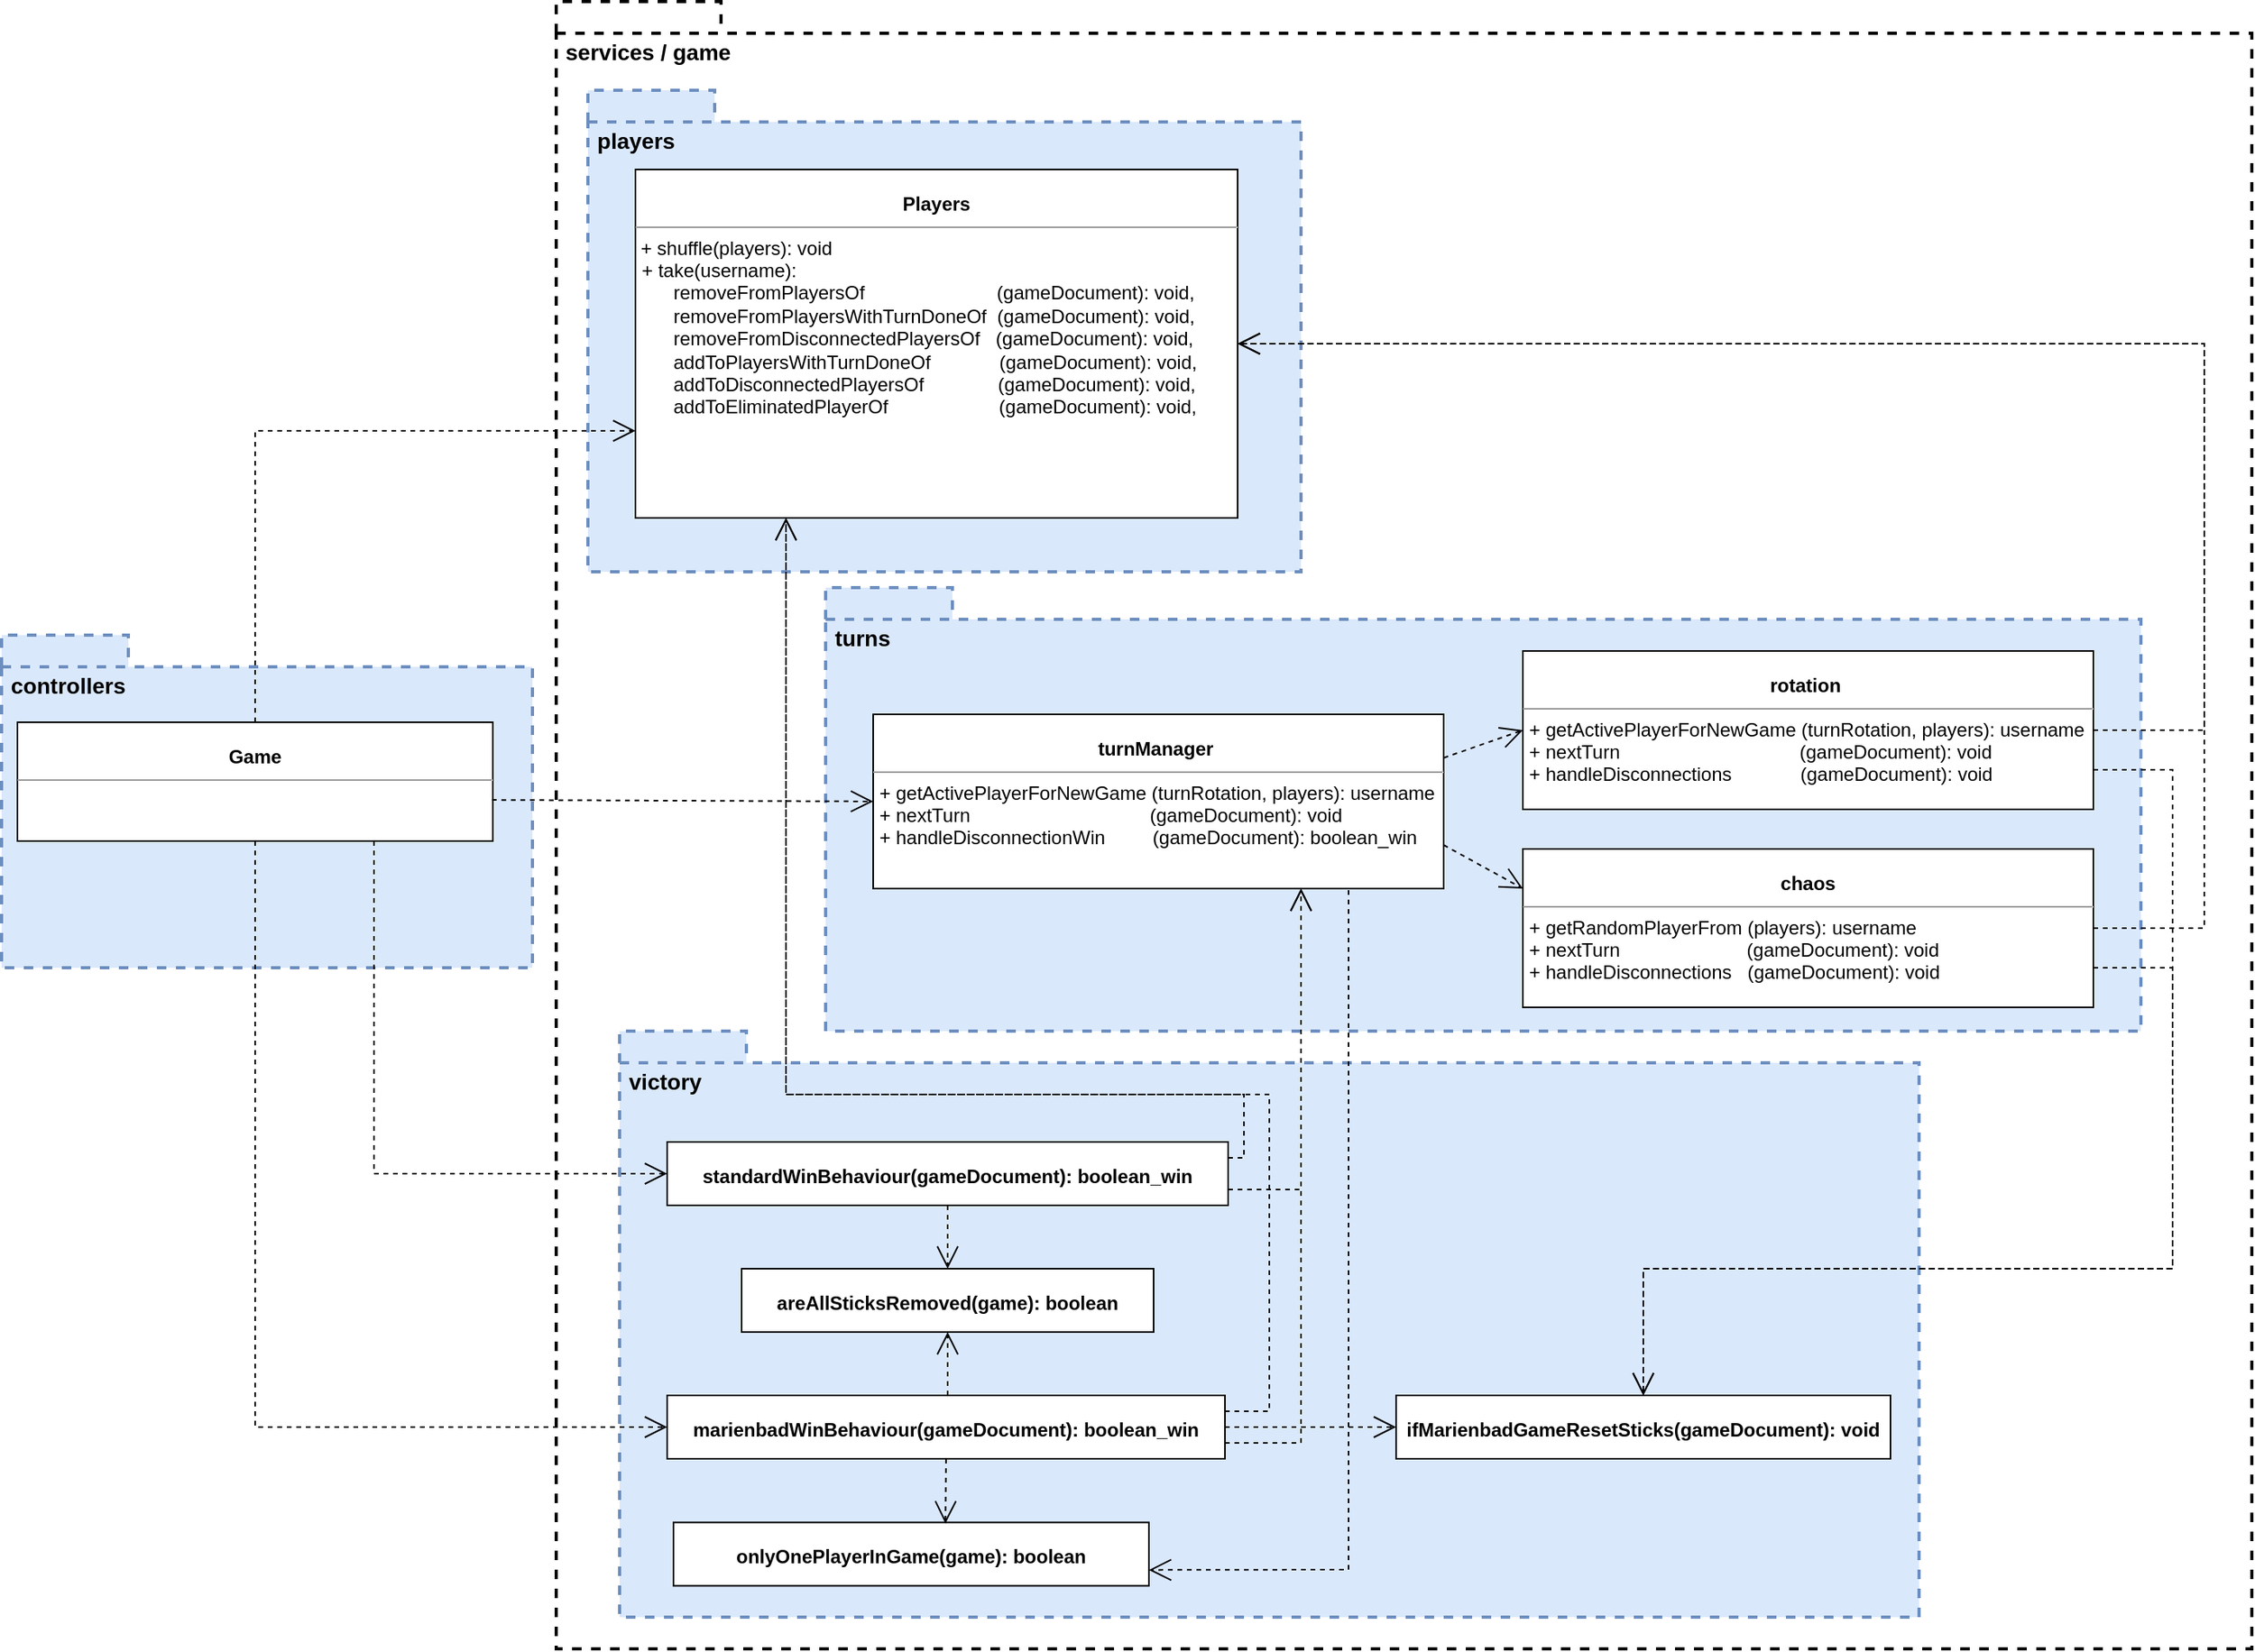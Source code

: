 <mxfile version="14.4.3" type="device"><diagram id="6UASGRPHl2pj26kIzWax" name="Page-1"><mxGraphModel dx="2563" dy="2249" grid="1" gridSize="10" guides="1" tooltips="1" connect="1" arrows="1" fold="1" page="1" pageScale="1" pageWidth="827" pageHeight="1169" math="0" shadow="0"><root><mxCell id="0"/><mxCell id="1" parent="0"/><mxCell id="LQ8CL-LatUwIcKRe65KE-68" value="&lt;b style=&quot;font-size: 14px&quot;&gt;&lt;font style=&quot;font-size: 14px&quot;&gt;&lt;br&gt;&amp;nbsp;services / game&lt;/font&gt;&lt;br&gt;&lt;/b&gt;" style="shape=folder;tabWidth=80;tabHeight=20;tabPosition=left;strokeWidth=2;html=1;whiteSpace=wrap;align=left;dashed=1;horizontal=1;verticalAlign=top;" parent="1" vertex="1"><mxGeometry x="-320" y="-930" width="1070" height="1040" as="geometry"/></mxCell><mxCell id="LQ8CL-LatUwIcKRe65KE-36" value="&lt;b style=&quot;font-size: 14px&quot;&gt;&lt;font style=&quot;font-size: 14px&quot;&gt;&lt;br&gt;&amp;nbsp;turns&lt;/font&gt;&lt;br&gt;&lt;/b&gt;" style="shape=folder;tabWidth=80;tabHeight=20;tabPosition=left;strokeWidth=2;html=1;whiteSpace=wrap;align=left;dashed=1;horizontal=1;verticalAlign=top;fillColor=#dae8fc;strokeColor=#6c8ebf;" parent="1" vertex="1"><mxGeometry x="-150" y="-560" width="830" height="280" as="geometry"/></mxCell><mxCell id="LQ8CL-LatUwIcKRe65KE-1" value="&lt;b style=&quot;font-size: 14px&quot;&gt;&lt;font style=&quot;font-size: 14px&quot;&gt;&lt;br&gt;&amp;nbsp;controllers&lt;/font&gt;&lt;br&gt;&lt;/b&gt;" style="shape=folder;tabWidth=80;tabHeight=20;tabPosition=left;strokeWidth=2;html=1;whiteSpace=wrap;align=left;dashed=1;horizontal=1;verticalAlign=top;fillColor=#dae8fc;strokeColor=#6c8ebf;" parent="1" vertex="1"><mxGeometry x="-670" y="-530" width="335" height="210" as="geometry"/></mxCell><mxCell id="LQ8CL-LatUwIcKRe65KE-2" value="&lt;b style=&quot;font-size: 14px&quot;&gt;&lt;br&gt;&amp;nbsp;victory&lt;br&gt;&lt;/b&gt;" style="shape=folder;tabWidth=80;tabHeight=20;tabPosition=left;strokeWidth=2;html=1;whiteSpace=wrap;align=left;dashed=1;horizontal=1;verticalAlign=top;fillColor=#dae8fc;strokeColor=#6c8ebf;" parent="1" vertex="1"><mxGeometry x="-280" y="-280" width="820" height="370" as="geometry"/></mxCell><mxCell id="LQ8CL-LatUwIcKRe65KE-4" value="&lt;p style=&quot;margin: 4px 0px 0px ; text-align: center ; font-size: 6px&quot;&gt;&lt;br&gt;&lt;/p&gt;&lt;p style=&quot;text-align: center ; margin: 4px 0px 0px&quot;&gt;&lt;b&gt;turnManager&lt;/b&gt;&lt;span style=&quot;text-align: right&quot;&gt;&amp;nbsp;&lt;/span&gt;&lt;/p&gt;&lt;hr size=&quot;1&quot;&gt;&lt;p style=&quot;margin: 0px ; margin-left: 4px&quot;&gt;&lt;/p&gt;&lt;p style=&quot;margin: 0px ; margin-left: 4px&quot;&gt;+ getActivePlayerForNewGame (turnRotation, players): username&lt;/p&gt;&lt;p style=&quot;margin: 0px ; margin-left: 4px&quot;&gt;+ nextTurn&amp;nbsp; &amp;nbsp; &amp;nbsp; &amp;nbsp; &amp;nbsp; &amp;nbsp; &amp;nbsp; &amp;nbsp; &amp;nbsp; &amp;nbsp; &amp;nbsp; &amp;nbsp; &amp;nbsp; &amp;nbsp; &amp;nbsp; &amp;nbsp; &amp;nbsp; (gameDocument): void&lt;/p&gt;&lt;p style=&quot;margin: 0px ; margin-left: 4px&quot;&gt;+ handleDisconnectionWin&amp;nbsp; &amp;nbsp; &amp;nbsp; &amp;nbsp; &amp;nbsp;(gameDocument): boolean_win&lt;/p&gt;" style="verticalAlign=top;align=left;overflow=fill;fontSize=12;fontFamily=Helvetica;html=1;rounded=0;shadow=0;comic=0;labelBackgroundColor=none;strokeWidth=1" parent="1" vertex="1"><mxGeometry x="-120" y="-480" width="360" height="110" as="geometry"/></mxCell><mxCell id="LQ8CL-LatUwIcKRe65KE-8" value="&lt;p style=&quot;margin: 4px 0px 0px ; text-align: center ; font-size: 6px&quot;&gt;&lt;b&gt;&lt;br&gt;&lt;/b&gt;&lt;/p&gt;&lt;p style=&quot;margin: 0px ; margin-top: 4px ; text-align: center&quot;&gt;&lt;b&gt;Game&lt;/b&gt;&lt;/p&gt;&lt;hr size=&quot;1&quot;&gt;&amp;nbsp;" style="verticalAlign=top;align=left;overflow=fill;fontSize=12;fontFamily=Helvetica;html=1;rounded=0;shadow=0;comic=0;labelBackgroundColor=none;strokeWidth=1" parent="1" vertex="1"><mxGeometry x="-660" y="-475" width="300" height="75" as="geometry"/></mxCell><mxCell id="LQ8CL-LatUwIcKRe65KE-33" value="&lt;b style=&quot;font-size: 14px&quot;&gt;&lt;font style=&quot;font-size: 14px&quot;&gt;&lt;br&gt;&amp;nbsp;players&lt;/font&gt;&lt;br&gt;&lt;/b&gt;" style="shape=folder;tabWidth=80;tabHeight=20;tabPosition=left;strokeWidth=2;html=1;whiteSpace=wrap;align=left;dashed=1;horizontal=1;verticalAlign=top;fillColor=#dae8fc;strokeColor=#6c8ebf;" parent="1" vertex="1"><mxGeometry x="-300" y="-874" width="450" height="304" as="geometry"/></mxCell><mxCell id="LQ8CL-LatUwIcKRe65KE-34" value="&lt;p style=&quot;margin: 4px 0px 0px ; text-align: center ; font-size: 6px&quot;&gt;&lt;b&gt;&lt;br&gt;&lt;/b&gt;&lt;/p&gt;&lt;p style=&quot;margin: 0px ; margin-top: 4px ; text-align: center&quot;&gt;&lt;b&gt;Players&lt;/b&gt;&lt;/p&gt;&lt;hr size=&quot;1&quot;&gt;&lt;p style=&quot;margin: 0px ; margin-left: 4px&quot;&gt;&lt;/p&gt;&amp;nbsp;+&amp;nbsp;shuffle(players): void&lt;p style=&quot;margin: 0px ; margin-left: 4px&quot;&gt;+ take(username):&amp;nbsp;&lt;/p&gt;&lt;p style=&quot;margin: 0px ; margin-left: 4px&quot;&gt;&amp;nbsp; &amp;nbsp; &amp;nbsp; &lt;span&gt;removeFromPlayersOf&amp;nbsp; &amp;nbsp; &amp;nbsp; &amp;nbsp; &amp;nbsp; &amp;nbsp; &amp;nbsp; &amp;nbsp; &amp;nbsp; &amp;nbsp; &amp;nbsp; &amp;nbsp; &amp;nbsp;(gameDocument): void,&lt;/span&gt;&lt;/p&gt;&lt;p style=&quot;margin: 0px ; margin-left: 4px&quot;&gt;&amp;nbsp; &amp;nbsp; &amp;nbsp; removeFromPlayersWithTurnDoneOf&amp;nbsp; (gameDocument): void&lt;span&gt;,&lt;/span&gt;&lt;/p&gt;&lt;p style=&quot;margin: 0px ; margin-left: 4px&quot;&gt;&amp;nbsp; &amp;nbsp; &amp;nbsp; removeFromDisconnectedPlayersOf&amp;nbsp; &amp;nbsp;(gameDocument): void,&lt;/p&gt;&lt;p style=&quot;margin: 0px ; margin-left: 4px&quot;&gt;&amp;nbsp; &amp;nbsp; &amp;nbsp; addToPlayersWithTurnDoneOf&amp;nbsp; &amp;nbsp; &amp;nbsp; &amp;nbsp; &amp;nbsp; &amp;nbsp; &amp;nbsp;(gameDocument): void,&lt;/p&gt;&lt;p style=&quot;margin: 0px ; margin-left: 4px&quot;&gt;&amp;nbsp; &amp;nbsp; &amp;nbsp; addToDisconnectedPlayersOf&amp;nbsp; &amp;nbsp; &amp;nbsp; &amp;nbsp; &amp;nbsp; &amp;nbsp; &amp;nbsp; (gameDocument): void,&lt;/p&gt;&lt;p style=&quot;margin: 0px ; margin-left: 4px&quot;&gt;&amp;nbsp; &amp;nbsp; &amp;nbsp; addToEliminatedPlayerOf&amp;nbsp; &amp;nbsp; &amp;nbsp; &amp;nbsp; &amp;nbsp; &amp;nbsp; &amp;nbsp; &amp;nbsp; &amp;nbsp; &amp;nbsp; &amp;nbsp;(gameDocument): void,&lt;/p&gt;" style="verticalAlign=top;align=left;overflow=fill;fontSize=12;fontFamily=Helvetica;html=1;rounded=0;shadow=0;comic=0;labelBackgroundColor=none;strokeWidth=1" parent="1" vertex="1"><mxGeometry x="-270" y="-824" width="380" height="220" as="geometry"/></mxCell><mxCell id="LQ8CL-LatUwIcKRe65KE-16" value="" style="endArrow=open;endSize=12;dashed=1;html=1;exitX=0.5;exitY=0;exitDx=0;exitDy=0;rounded=0;entryX=0;entryY=0.75;entryDx=0;entryDy=0;" parent="1" source="LQ8CL-LatUwIcKRe65KE-8" target="LQ8CL-LatUwIcKRe65KE-34" edge="1"><mxGeometry width="160" relative="1" as="geometry"><mxPoint x="-80" y="15" as="sourcePoint"/><mxPoint x="-217.5" y="-50" as="targetPoint"/><Array as="points"><mxPoint x="-510" y="-659"/></Array></mxGeometry></mxCell><mxCell id="LQ8CL-LatUwIcKRe65KE-35" value="" style="endArrow=open;endSize=12;dashed=1;html=1;exitX=0.998;exitY=0.654;exitDx=0;exitDy=0;rounded=0;entryX=0;entryY=0.5;entryDx=0;entryDy=0;exitPerimeter=0;" parent="1" source="LQ8CL-LatUwIcKRe65KE-8" target="LQ8CL-LatUwIcKRe65KE-4" edge="1"><mxGeometry width="160" relative="1" as="geometry"><mxPoint x="-125" y="-500" as="sourcePoint"/><mxPoint x="100" y="-684" as="targetPoint"/></mxGeometry></mxCell><mxCell id="LQ8CL-LatUwIcKRe65KE-37" value="&lt;p style=&quot;margin: 4px 0px 0px ; text-align: center ; font-size: 6px&quot;&gt;&lt;br&gt;&lt;/p&gt;&lt;p style=&quot;text-align: center ; margin: 4px 0px 0px&quot;&gt;&lt;b&gt;chaos&lt;/b&gt;&lt;/p&gt;&lt;hr size=&quot;1&quot;&gt;&lt;p style=&quot;margin: 0px ; margin-left: 4px&quot;&gt;&lt;/p&gt;&lt;p style=&quot;margin: 0px ; margin-left: 4px&quot;&gt;+ getRandomPlayerFrom (players): username&lt;/p&gt;&lt;p style=&quot;margin: 0px ; margin-left: 4px&quot;&gt;+ nextTurn&amp;nbsp; &amp;nbsp; &amp;nbsp; &amp;nbsp; &amp;nbsp; &amp;nbsp; &amp;nbsp; &amp;nbsp; &amp;nbsp; &amp;nbsp; &amp;nbsp; &amp;nbsp; (gameDocument): void&lt;/p&gt;&lt;p style=&quot;margin: 0px ; margin-left: 4px&quot;&gt;+ handleDisconnections&amp;nbsp; &amp;nbsp;(gameDocument): void&lt;/p&gt;" style="verticalAlign=top;align=left;overflow=fill;fontSize=12;fontFamily=Helvetica;html=1;rounded=0;shadow=0;comic=0;labelBackgroundColor=none;strokeWidth=1" parent="1" vertex="1"><mxGeometry x="290" y="-395" width="360" height="100" as="geometry"/></mxCell><mxCell id="LQ8CL-LatUwIcKRe65KE-38" value="&lt;p style=&quot;margin: 4px 0px 0px ; text-align: center ; font-size: 6px&quot;&gt;&lt;br&gt;&lt;/p&gt;&lt;p style=&quot;text-align: center ; margin: 4px 0px 0px&quot;&gt;&lt;b&gt;rotation&lt;/b&gt;&lt;span style=&quot;text-align: right&quot;&gt;&amp;nbsp;&lt;/span&gt;&lt;/p&gt;&lt;hr size=&quot;1&quot;&gt;&lt;p style=&quot;margin: 0px ; margin-left: 4px&quot;&gt;&lt;/p&gt;&lt;p style=&quot;margin: 0px ; margin-left: 4px&quot;&gt;+ getActivePlayerForNewGame (turnRotation, players): username&lt;br&gt;&lt;/p&gt;&lt;p style=&quot;margin: 0px ; margin-left: 4px&quot;&gt;+ nextTurn&amp;nbsp; &amp;nbsp; &amp;nbsp; &amp;nbsp; &amp;nbsp; &amp;nbsp; &amp;nbsp; &amp;nbsp; &amp;nbsp; &amp;nbsp; &amp;nbsp; &amp;nbsp; &amp;nbsp; &amp;nbsp; &amp;nbsp; &amp;nbsp; &amp;nbsp; (gameDocument): void&lt;/p&gt;&lt;p style=&quot;margin: 0px ; margin-left: 4px&quot;&gt;+ handleDisconnections&amp;nbsp; &amp;nbsp; &amp;nbsp; &amp;nbsp; &amp;nbsp; &amp;nbsp; &amp;nbsp;(gameDocument): void&lt;/p&gt;" style="verticalAlign=top;align=left;overflow=fill;fontSize=12;fontFamily=Helvetica;html=1;rounded=0;shadow=0;comic=0;labelBackgroundColor=none;strokeWidth=1" parent="1" vertex="1"><mxGeometry x="290" y="-520" width="360" height="100" as="geometry"/></mxCell><mxCell id="LQ8CL-LatUwIcKRe65KE-40" value="&lt;p style=&quot;margin: 4px 0px 0px ; text-align: center ; font-size: 6px&quot;&gt;&lt;b&gt;&lt;br&gt;&lt;/b&gt;&lt;/p&gt;&lt;p style=&quot;margin: 0px ; margin-top: 4px ; text-align: center&quot;&gt;&lt;b&gt;onlyOnePlayerInGame(game): boolean&lt;/b&gt;&lt;/p&gt;&lt;p style=&quot;margin: 4px 0px 0px ; text-align: center ; font-size: 6px&quot;&gt;&lt;b&gt;&lt;br&gt;&lt;/b&gt;&lt;/p&gt;&lt;p style=&quot;margin: 0px ; margin-left: 4px&quot;&gt;&lt;br&gt;&lt;/p&gt;" style="verticalAlign=top;align=left;overflow=fill;fontSize=12;fontFamily=Helvetica;html=1;rounded=0;shadow=0;comic=0;labelBackgroundColor=none;strokeWidth=1" parent="1" vertex="1"><mxGeometry x="-246" y="30.2" width="300" height="40" as="geometry"/></mxCell><mxCell id="LQ8CL-LatUwIcKRe65KE-43" value="&lt;p style=&quot;margin: 4px 0px 0px ; text-align: center ; font-size: 6px&quot;&gt;&lt;br&gt;&lt;/p&gt;&lt;p style=&quot;text-align: center ; margin: 4px 0px 0px&quot;&gt;&lt;b&gt;standardWinBehaviour(gameDocument): boolean_win&lt;/b&gt;&lt;/p&gt;" style="verticalAlign=top;align=left;overflow=fill;fontSize=12;fontFamily=Helvetica;html=1;rounded=0;shadow=0;comic=0;labelBackgroundColor=none;strokeWidth=1" parent="1" vertex="1"><mxGeometry x="-250" y="-210" width="354" height="40" as="geometry"/></mxCell><mxCell id="LQ8CL-LatUwIcKRe65KE-44" value="&lt;p style=&quot;margin: 4px 0px 0px ; text-align: center ; font-size: 6px&quot;&gt;&lt;br&gt;&lt;/p&gt;&lt;p style=&quot;text-align: center ; margin: 4px 0px 0px&quot;&gt;&lt;b&gt;marienbadWinBehaviour(gameDocument): boolean_win&lt;/b&gt;&lt;/p&gt;" style="verticalAlign=top;align=left;overflow=fill;fontSize=12;fontFamily=Helvetica;html=1;rounded=0;shadow=0;comic=0;labelBackgroundColor=none;strokeWidth=1" parent="1" vertex="1"><mxGeometry x="-250" y="-50" width="352" height="40" as="geometry"/></mxCell><mxCell id="LQ8CL-LatUwIcKRe65KE-45" value="" style="endArrow=open;endSize=12;dashed=1;html=1;rounded=0;entryX=0;entryY=0.5;entryDx=0;entryDy=0;exitX=0.5;exitY=1;exitDx=0;exitDy=0;" parent="1" source="LQ8CL-LatUwIcKRe65KE-8" target="LQ8CL-LatUwIcKRe65KE-44" edge="1"><mxGeometry width="160" relative="1" as="geometry"><mxPoint x="-125.0" y="-350" as="sourcePoint"/><mxPoint x="-40.0" y="20.2" as="targetPoint"/><Array as="points"><mxPoint x="-510" y="-30"/></Array></mxGeometry></mxCell><mxCell id="LQ8CL-LatUwIcKRe65KE-46" value="" style="endArrow=open;endSize=12;dashed=1;html=1;rounded=0;entryX=0;entryY=0.5;entryDx=0;entryDy=0;exitX=0.75;exitY=1;exitDx=0;exitDy=0;" parent="1" source="LQ8CL-LatUwIcKRe65KE-8" target="LQ8CL-LatUwIcKRe65KE-43" edge="1"><mxGeometry width="160" relative="1" as="geometry"><mxPoint x="-115.0" y="-340" as="sourcePoint"/><mxPoint x="-30.0" y="30.2" as="targetPoint"/><Array as="points"><mxPoint x="-435" y="-190"/></Array></mxGeometry></mxCell><mxCell id="LQ8CL-LatUwIcKRe65KE-47" value="" style="endArrow=open;endSize=12;dashed=1;html=1;rounded=0;entryX=0.5;entryY=0;entryDx=0;entryDy=0;exitX=0.5;exitY=1;exitDx=0;exitDy=0;" parent="1" source="LQ8CL-LatUwIcKRe65KE-43" target="LQ8CL-LatUwIcKRe65KE-13" edge="1"><mxGeometry width="160" relative="1" as="geometry"><mxPoint x="-321.0" y="-310" as="sourcePoint"/><mxPoint x="-239.74" y="-175" as="targetPoint"/><Array as="points"/></mxGeometry></mxCell><mxCell id="LQ8CL-LatUwIcKRe65KE-48" value="" style="endArrow=open;endSize=12;dashed=1;html=1;rounded=0;entryX=0.5;entryY=1;entryDx=0;entryDy=0;" parent="1" target="LQ8CL-LatUwIcKRe65KE-13" edge="1"><mxGeometry width="160" relative="1" as="geometry"><mxPoint x="-73" y="-50" as="sourcePoint"/><mxPoint x="54" y="-10" as="targetPoint"/><Array as="points"/></mxGeometry></mxCell><mxCell id="LQ8CL-LatUwIcKRe65KE-49" value="" style="endArrow=open;endSize=12;dashed=1;html=1;exitX=1;exitY=0.25;exitDx=0;exitDy=0;rounded=0;entryX=0;entryY=0.5;entryDx=0;entryDy=0;" parent="1" source="LQ8CL-LatUwIcKRe65KE-4" target="LQ8CL-LatUwIcKRe65KE-38" edge="1"><mxGeometry width="160" relative="1" as="geometry"><mxPoint x="-390" y="-435.0" as="sourcePoint"/><mxPoint x="-80" y="-415.0" as="targetPoint"/></mxGeometry></mxCell><mxCell id="LQ8CL-LatUwIcKRe65KE-50" value="" style="endArrow=open;endSize=12;dashed=1;html=1;rounded=0;entryX=0;entryY=0.25;entryDx=0;entryDy=0;exitX=1;exitY=0.75;exitDx=0;exitDy=0;" parent="1" source="LQ8CL-LatUwIcKRe65KE-4" target="LQ8CL-LatUwIcKRe65KE-37" edge="1"><mxGeometry width="160" relative="1" as="geometry"><mxPoint x="280" y="-392" as="sourcePoint"/><mxPoint x="390.0" y="-335.0" as="targetPoint"/></mxGeometry></mxCell><mxCell id="LQ8CL-LatUwIcKRe65KE-52" value="" style="endArrow=open;endSize=12;dashed=1;html=1;rounded=0;exitX=1;exitY=0.75;exitDx=0;exitDy=0;entryX=0.5;entryY=0;entryDx=0;entryDy=0;" parent="1" source="LQ8CL-LatUwIcKRe65KE-37" target="LQ8CL-LatUwIcKRe65KE-64" edge="1"><mxGeometry width="160" relative="1" as="geometry"><mxPoint x="367.5" y="-350" as="sourcePoint"/><mxPoint x="230" y="30.2" as="targetPoint"/><Array as="points"><mxPoint x="700" y="-320"/><mxPoint x="700" y="-130"/><mxPoint x="366" y="-130"/></Array></mxGeometry></mxCell><mxCell id="LQ8CL-LatUwIcKRe65KE-54" value="" style="endArrow=open;endSize=12;dashed=1;html=1;rounded=0;exitX=1;exitY=0.5;exitDx=0;exitDy=0;" parent="1" source="LQ8CL-LatUwIcKRe65KE-37" edge="1"><mxGeometry width="160" relative="1" as="geometry"><mxPoint x="230.0" y="-205.0" as="sourcePoint"/><mxPoint x="110" y="-714" as="targetPoint"/><Array as="points"><mxPoint x="720" y="-345"/><mxPoint x="720" y="-714"/></Array></mxGeometry></mxCell><mxCell id="LQ8CL-LatUwIcKRe65KE-55" value="" style="endArrow=open;endSize=12;dashed=1;html=1;rounded=0;exitX=1;exitY=0.5;exitDx=0;exitDy=0;entryX=1;entryY=0.5;entryDx=0;entryDy=0;" parent="1" source="LQ8CL-LatUwIcKRe65KE-38" target="LQ8CL-LatUwIcKRe65KE-34" edge="1"><mxGeometry width="160" relative="1" as="geometry"><mxPoint x="890.0" y="-345.0" as="sourcePoint"/><mxPoint x="190" y="-745" as="targetPoint"/><Array as="points"><mxPoint x="720" y="-470"/><mxPoint x="720" y="-714"/></Array></mxGeometry></mxCell><mxCell id="LQ8CL-LatUwIcKRe65KE-56" value="" style="endArrow=open;endSize=12;dashed=1;html=1;rounded=0;exitX=1;exitY=0.75;exitDx=0;exitDy=0;" parent="1" source="LQ8CL-LatUwIcKRe65KE-38" edge="1"><mxGeometry width="160" relative="1" as="geometry"><mxPoint x="612.5" y="-295.0" as="sourcePoint"/><mxPoint x="366" y="-50" as="targetPoint"/><Array as="points"><mxPoint x="700" y="-445"/><mxPoint x="700" y="-130"/><mxPoint x="366" y="-130"/></Array></mxGeometry></mxCell><mxCell id="LQ8CL-LatUwIcKRe65KE-13" value="&lt;p style=&quot;margin: 4px 0px 0px ; text-align: center ; font-size: 6px&quot;&gt;&lt;b&gt;&lt;br&gt;&lt;/b&gt;&lt;/p&gt;&lt;p style=&quot;margin: 0px ; margin-top: 4px ; text-align: center&quot;&gt;&lt;b&gt;areAllSticksRemoved(game): boolean&lt;/b&gt;&lt;/p&gt;&lt;p style=&quot;margin: 4px 0px 0px ; text-align: center ; font-size: 6px&quot;&gt;&lt;b&gt;&lt;br&gt;&lt;/b&gt;&lt;/p&gt;&lt;p style=&quot;margin: 0px ; margin-left: 4px&quot;&gt;&lt;br&gt;&lt;/p&gt;" style="verticalAlign=top;align=left;overflow=fill;fontSize=12;fontFamily=Helvetica;html=1;rounded=0;shadow=0;comic=0;labelBackgroundColor=none;strokeWidth=1" parent="1" vertex="1"><mxGeometry x="-203" y="-130" width="260" height="40" as="geometry"/></mxCell><mxCell id="LQ8CL-LatUwIcKRe65KE-57" value="" style="endArrow=open;endSize=12;dashed=1;html=1;rounded=0;entryX=1;entryY=0.75;entryDx=0;entryDy=0;" parent="1" target="LQ8CL-LatUwIcKRe65KE-40" edge="1"><mxGeometry width="160" relative="1" as="geometry"><mxPoint x="180" y="-369" as="sourcePoint"/><mxPoint x="220" y="20.2" as="targetPoint"/><Array as="points"><mxPoint x="180" y="-140"/><mxPoint x="180" y="60"/></Array></mxGeometry></mxCell><mxCell id="LQ8CL-LatUwIcKRe65KE-60" value="" style="endArrow=open;endSize=12;dashed=1;html=1;rounded=0;exitX=1;exitY=0.25;exitDx=0;exitDy=0;entryX=0.25;entryY=1;entryDx=0;entryDy=0;" parent="1" source="LQ8CL-LatUwIcKRe65KE-43" target="LQ8CL-LatUwIcKRe65KE-34" edge="1"><mxGeometry width="160" relative="1" as="geometry"><mxPoint x="114" y="-180" as="sourcePoint"/><mxPoint x="-180" y="-604" as="targetPoint"/><Array as="points"><mxPoint x="114" y="-200"/><mxPoint x="114" y="-240"/><mxPoint x="-175" y="-240"/></Array></mxGeometry></mxCell><mxCell id="LQ8CL-LatUwIcKRe65KE-61" value="" style="endArrow=open;endSize=12;dashed=1;html=1;rounded=0;exitX=1;exitY=0.25;exitDx=0;exitDy=0;entryX=0.25;entryY=1;entryDx=0;entryDy=0;" parent="1" source="LQ8CL-LatUwIcKRe65KE-44" target="LQ8CL-LatUwIcKRe65KE-34" edge="1"><mxGeometry width="160" relative="1" as="geometry"><mxPoint x="114.0" y="-190" as="sourcePoint"/><mxPoint x="-170" y="-594" as="targetPoint"/><Array as="points"><mxPoint x="130" y="-40"/><mxPoint x="130" y="-240"/><mxPoint x="-175" y="-240"/></Array></mxGeometry></mxCell><mxCell id="LQ8CL-LatUwIcKRe65KE-62" value="" style="endArrow=open;endSize=12;dashed=1;html=1;rounded=0;exitX=1;exitY=0.75;exitDx=0;exitDy=0;entryX=0.75;entryY=1;entryDx=0;entryDy=0;" parent="1" source="LQ8CL-LatUwIcKRe65KE-44" target="LQ8CL-LatUwIcKRe65KE-4" edge="1"><mxGeometry width="160" relative="1" as="geometry"><mxPoint x="114" y="-170" as="sourcePoint"/><mxPoint x="170" y="-351" as="targetPoint"/><Array as="points"><mxPoint x="150" y="-20"/></Array></mxGeometry></mxCell><mxCell id="LQ8CL-LatUwIcKRe65KE-63" value="" style="endArrow=open;endSize=12;dashed=1;html=1;rounded=0;exitX=0.5;exitY=1;exitDx=0;exitDy=0;entryX=0.572;entryY=0.016;entryDx=0;entryDy=0;entryPerimeter=0;" parent="1" source="LQ8CL-LatUwIcKRe65KE-44" target="LQ8CL-LatUwIcKRe65KE-40" edge="1"><mxGeometry width="160" relative="1" as="geometry"><mxPoint x="-63" y="-40" as="sourcePoint"/><mxPoint x="-63" y="-80" as="targetPoint"/><Array as="points"/></mxGeometry></mxCell><mxCell id="LQ8CL-LatUwIcKRe65KE-64" value="&lt;p style=&quot;margin: 4px 0px 0px ; text-align: center ; font-size: 6px&quot;&gt;&lt;br&gt;&lt;/p&gt;&lt;p style=&quot;text-align: center ; margin: 4px 0px 0px&quot;&gt;&lt;b&gt;ifMarienbadGameResetSticks(gameDocument): void&lt;/b&gt;&lt;/p&gt;" style="verticalAlign=top;align=left;overflow=fill;fontSize=12;fontFamily=Helvetica;html=1;rounded=0;shadow=0;comic=0;labelBackgroundColor=none;strokeWidth=1" parent="1" vertex="1"><mxGeometry x="210" y="-50" width="312" height="40" as="geometry"/></mxCell><mxCell id="LQ8CL-LatUwIcKRe65KE-65" value="" style="endArrow=open;endSize=12;dashed=1;html=1;rounded=0;exitX=1;exitY=0.5;exitDx=0;exitDy=0;entryX=0;entryY=0.5;entryDx=0;entryDy=0;" parent="1" source="LQ8CL-LatUwIcKRe65KE-44" target="LQ8CL-LatUwIcKRe65KE-64" edge="1"><mxGeometry width="160" relative="1" as="geometry"><mxPoint x="-64" as="sourcePoint"/><mxPoint x="-64.4" y="40.84" as="targetPoint"/><Array as="points"/></mxGeometry></mxCell><mxCell id="LQ8CL-LatUwIcKRe65KE-67" value="" style="endArrow=open;endSize=12;dashed=1;html=1;rounded=0;exitX=1;exitY=0.75;exitDx=0;exitDy=0;" parent="1" source="LQ8CL-LatUwIcKRe65KE-43" edge="1"><mxGeometry width="160" relative="1" as="geometry"><mxPoint x="112" y="-10" as="sourcePoint"/><mxPoint x="150" y="-370" as="targetPoint"/><Array as="points"><mxPoint x="150" y="-180"/></Array></mxGeometry></mxCell></root></mxGraphModel></diagram></mxfile>